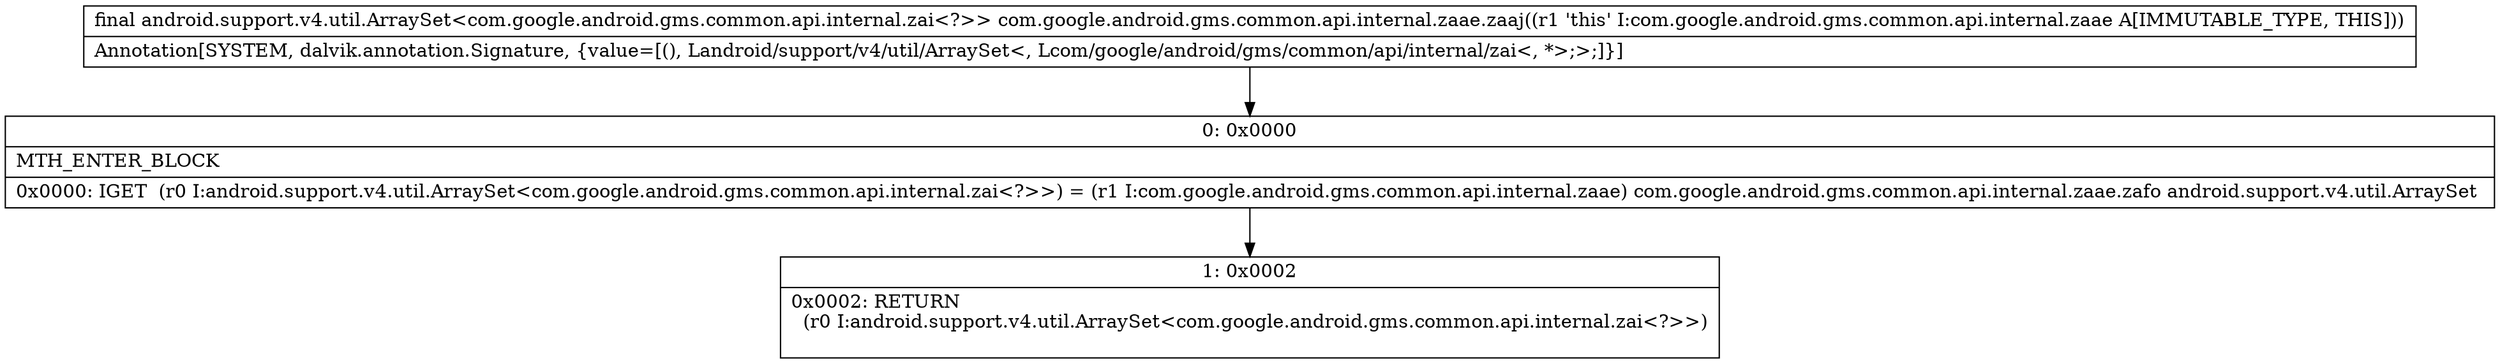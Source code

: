 digraph "CFG forcom.google.android.gms.common.api.internal.zaae.zaaj()Landroid\/support\/v4\/util\/ArraySet;" {
Node_0 [shape=record,label="{0\:\ 0x0000|MTH_ENTER_BLOCK\l|0x0000: IGET  (r0 I:android.support.v4.util.ArraySet\<com.google.android.gms.common.api.internal.zai\<?\>\>) = (r1 I:com.google.android.gms.common.api.internal.zaae) com.google.android.gms.common.api.internal.zaae.zafo android.support.v4.util.ArraySet \l}"];
Node_1 [shape=record,label="{1\:\ 0x0002|0x0002: RETURN  \l  (r0 I:android.support.v4.util.ArraySet\<com.google.android.gms.common.api.internal.zai\<?\>\>)\l \l}"];
MethodNode[shape=record,label="{final android.support.v4.util.ArraySet\<com.google.android.gms.common.api.internal.zai\<?\>\> com.google.android.gms.common.api.internal.zaae.zaaj((r1 'this' I:com.google.android.gms.common.api.internal.zaae A[IMMUTABLE_TYPE, THIS]))  | Annotation[SYSTEM, dalvik.annotation.Signature, \{value=[(), Landroid\/support\/v4\/util\/ArraySet\<, Lcom\/google\/android\/gms\/common\/api\/internal\/zai\<, *\>;\>;]\}]\l}"];
MethodNode -> Node_0;
Node_0 -> Node_1;
}


